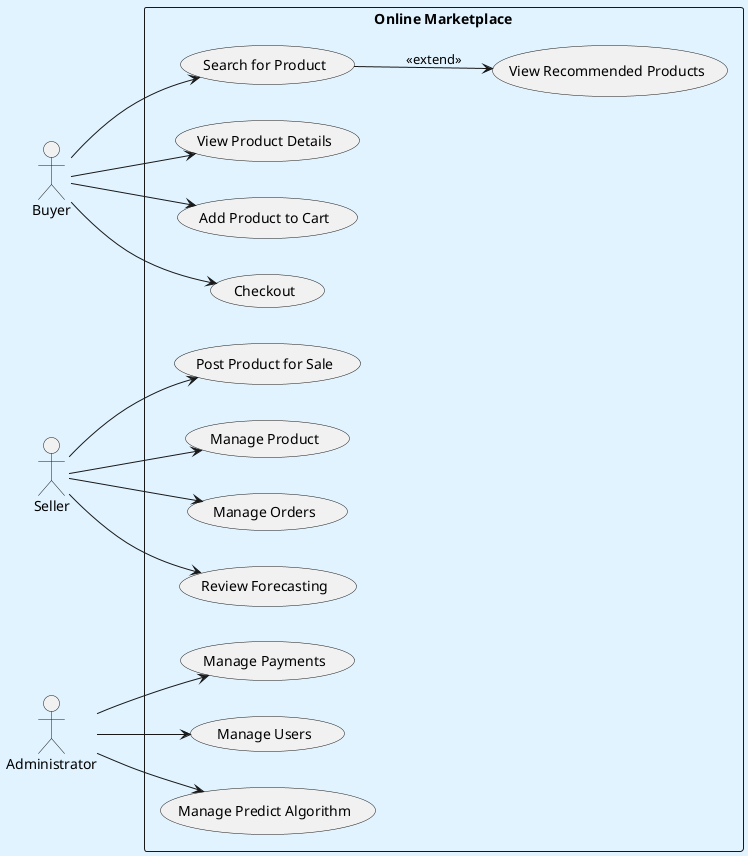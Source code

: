 @startuml
left to right direction
skinparam backgroundColor #E0F3FF

actor Buyer
actor Seller
actor Administrator

rectangle "Online Marketplace" {
  (Search for Product) as Search
  (View Recommended Products) as Recommended
  (View Product Details) as ViewDetails
  (Add Product to Cart) as AddToCart
  (Checkout) as Checkout

  (Post Product for Sale) as PostProduct
  (Manage Product) as ManageProduct
  (Manage Orders) as ManageOrders
  (Review Forecasting) as ReviewForecasting

  (Manage Payments) as ManagePayments
  (Manage Users) as ManageUsers
  (Manage Predict Algorithm) as PredictAlgorithm

  Search --> Recommended : <<extend>>

  Buyer --> Search
  Buyer --> ViewDetails
  Buyer --> AddToCart
  Buyer --> Checkout

  Seller --> PostProduct
  Seller --> ManageProduct
  Seller --> ManageOrders
  Seller --> ReviewForecasting

  Administrator --> ManagePayments
  Administrator --> ManageUsers
  Administrator --> PredictAlgorithm
}
@enduml
